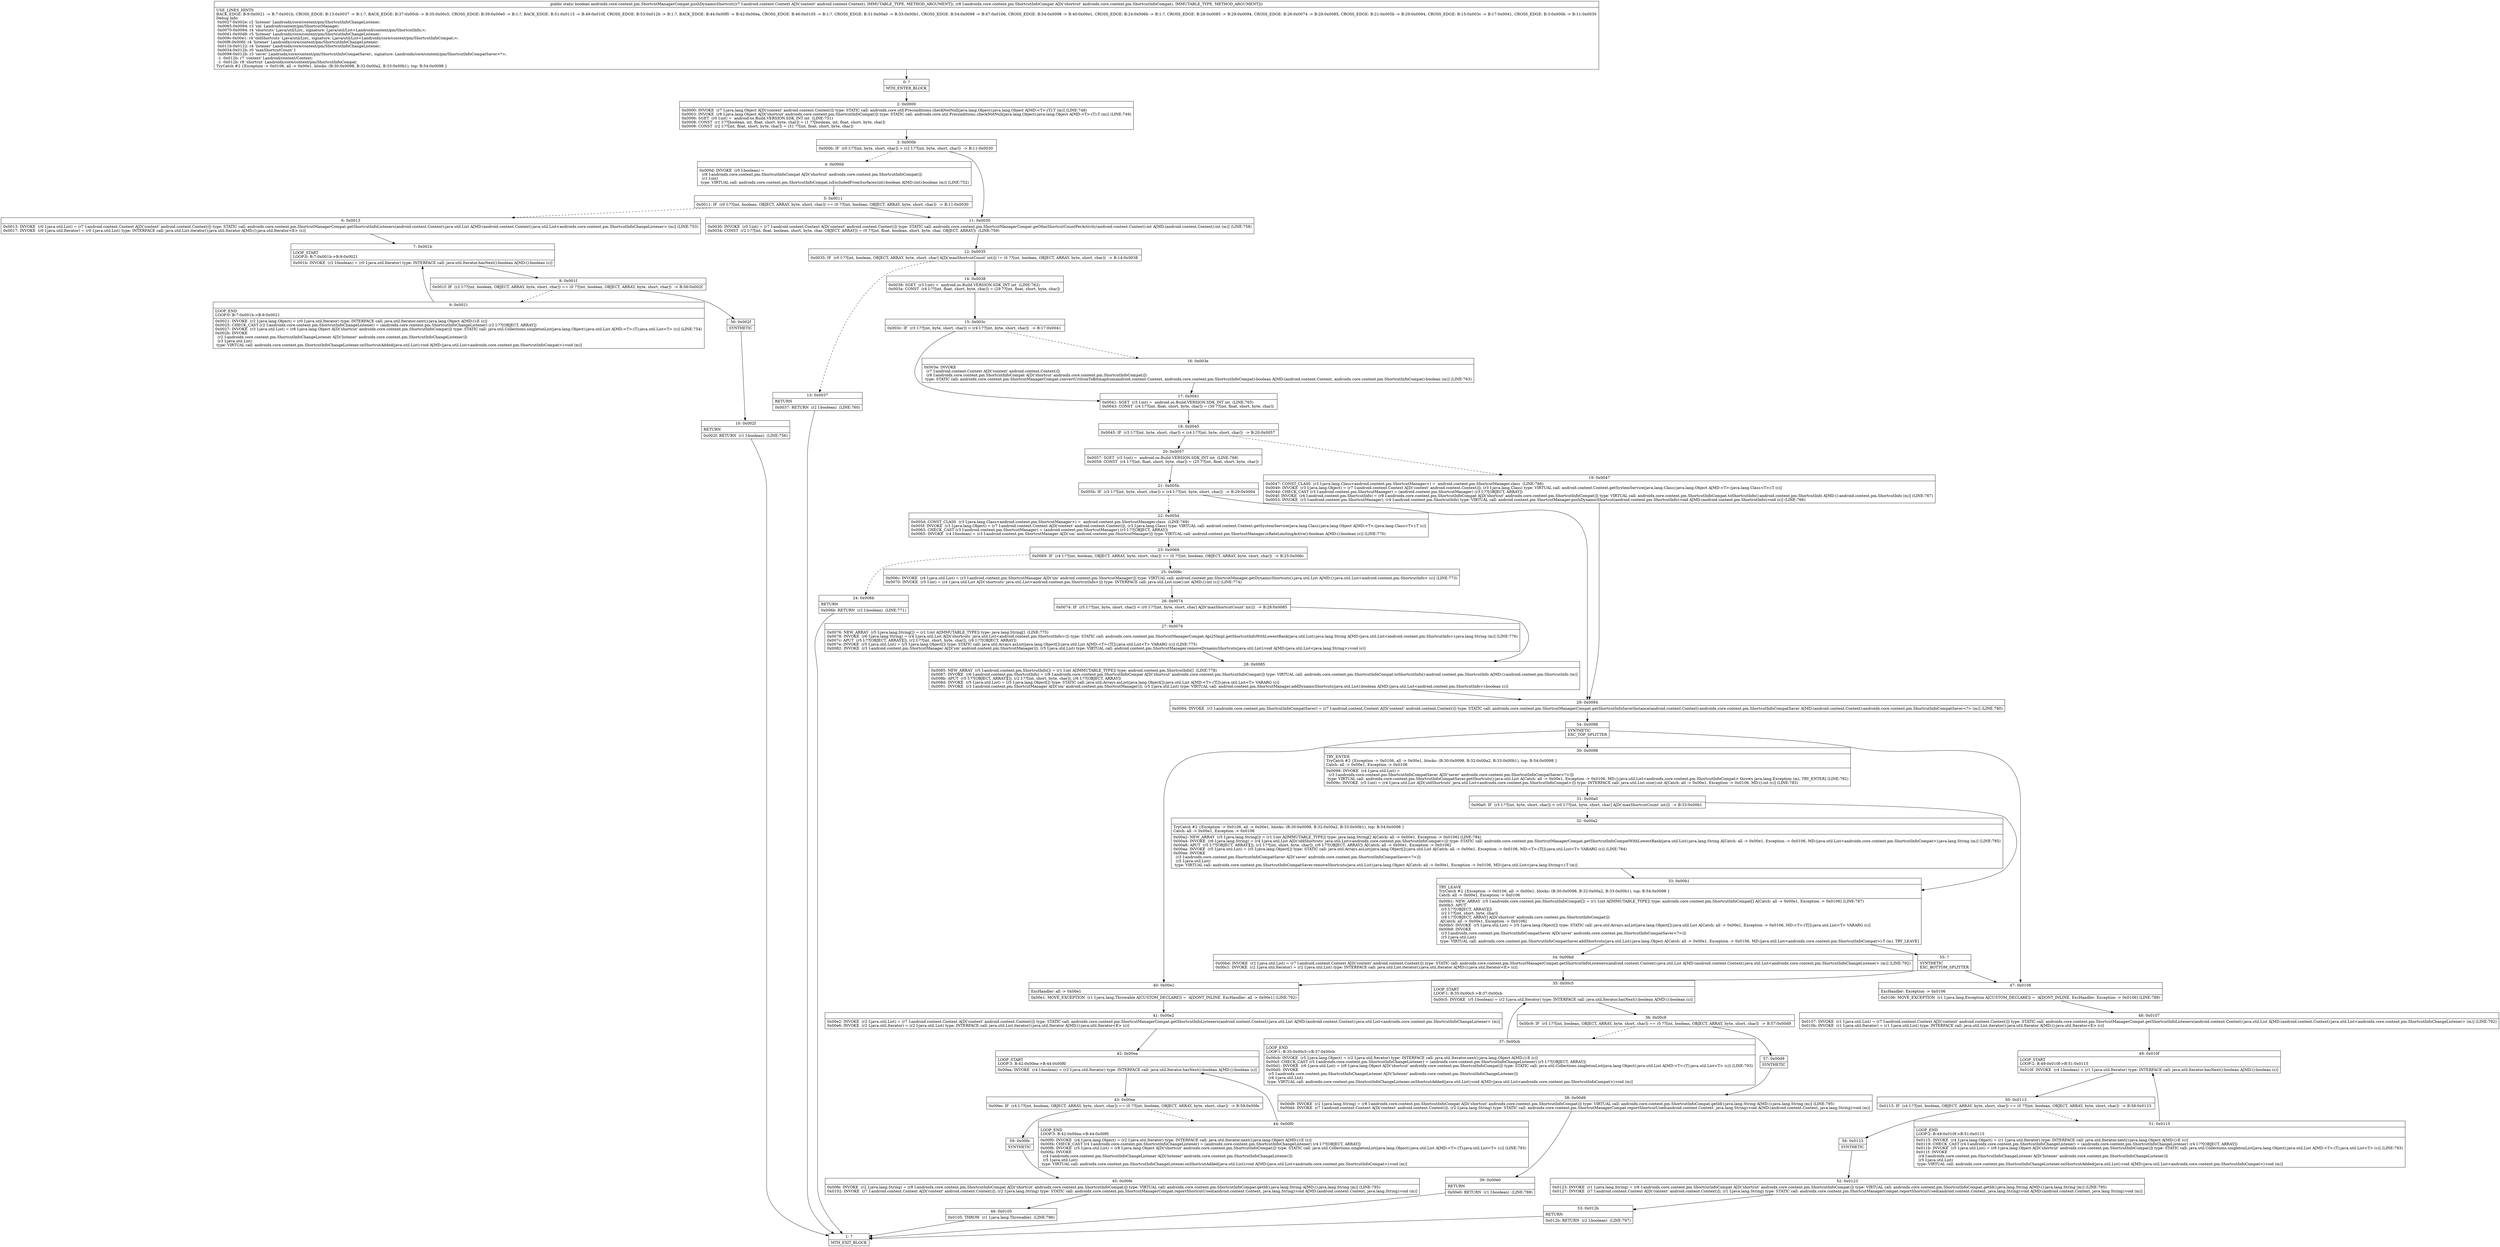 digraph "CFG forandroidx.core.content.pm.ShortcutManagerCompat.pushDynamicShortcut(Landroid\/content\/Context;Landroidx\/core\/content\/pm\/ShortcutInfoCompat;)Z" {
Node_0 [shape=record,label="{0\:\ ?|MTH_ENTER_BLOCK\l}"];
Node_2 [shape=record,label="{2\:\ 0x0000|0x0000: INVOKE  (r7 I:java.lang.Object A[D('context' android.content.Context)]) type: STATIC call: androidx.core.util.Preconditions.checkNotNull(java.lang.Object):java.lang.Object A[MD:\<T\>:(T):T (m)] (LINE:748)\l0x0003: INVOKE  (r8 I:java.lang.Object A[D('shortcut' androidx.core.content.pm.ShortcutInfoCompat)]) type: STATIC call: androidx.core.util.Preconditions.checkNotNull(java.lang.Object):java.lang.Object A[MD:\<T\>:(T):T (m)] (LINE:749)\l0x0006: SGET  (r0 I:int) =  android.os.Build.VERSION.SDK_INT int  (LINE:751)\l0x0008: CONST  (r1 I:??[boolean, int, float, short, byte, char]) = (1 ??[boolean, int, float, short, byte, char]) \l0x0009: CONST  (r2 I:??[int, float, short, byte, char]) = (31 ??[int, float, short, byte, char]) \l}"];
Node_3 [shape=record,label="{3\:\ 0x000b|0x000b: IF  (r0 I:??[int, byte, short, char]) \> (r2 I:??[int, byte, short, char])  \-\> B:11:0x0030 \l}"];
Node_4 [shape=record,label="{4\:\ 0x000d|0x000d: INVOKE  (r0 I:boolean) = \l  (r8 I:androidx.core.content.pm.ShortcutInfoCompat A[D('shortcut' androidx.core.content.pm.ShortcutInfoCompat)])\l  (r1 I:int)\l type: VIRTUAL call: androidx.core.content.pm.ShortcutInfoCompat.isExcludedFromSurfaces(int):boolean A[MD:(int):boolean (m)] (LINE:752)\l}"];
Node_5 [shape=record,label="{5\:\ 0x0011|0x0011: IF  (r0 I:??[int, boolean, OBJECT, ARRAY, byte, short, char]) == (0 ??[int, boolean, OBJECT, ARRAY, byte, short, char])  \-\> B:11:0x0030 \l}"];
Node_6 [shape=record,label="{6\:\ 0x0013|0x0013: INVOKE  (r0 I:java.util.List) = (r7 I:android.content.Context A[D('context' android.content.Context)]) type: STATIC call: androidx.core.content.pm.ShortcutManagerCompat.getShortcutInfoListeners(android.content.Context):java.util.List A[MD:(android.content.Context):java.util.List\<androidx.core.content.pm.ShortcutInfoChangeListener\> (m)] (LINE:753)\l0x0017: INVOKE  (r0 I:java.util.Iterator) = (r0 I:java.util.List) type: INTERFACE call: java.util.List.iterator():java.util.Iterator A[MD:():java.util.Iterator\<E\> (c)]\l}"];
Node_7 [shape=record,label="{7\:\ 0x001b|LOOP_START\lLOOP:0: B:7:0x001b\-\>B:9:0x0021\l|0x001b: INVOKE  (r2 I:boolean) = (r0 I:java.util.Iterator) type: INTERFACE call: java.util.Iterator.hasNext():boolean A[MD:():boolean (c)]\l}"];
Node_8 [shape=record,label="{8\:\ 0x001f|0x001f: IF  (r2 I:??[int, boolean, OBJECT, ARRAY, byte, short, char]) == (0 ??[int, boolean, OBJECT, ARRAY, byte, short, char])  \-\> B:56:0x002f \l}"];
Node_9 [shape=record,label="{9\:\ 0x0021|LOOP_END\lLOOP:0: B:7:0x001b\-\>B:9:0x0021\l|0x0021: INVOKE  (r2 I:java.lang.Object) = (r0 I:java.util.Iterator) type: INTERFACE call: java.util.Iterator.next():java.lang.Object A[MD:():E (c)]\l0x0025: CHECK_CAST (r2 I:androidx.core.content.pm.ShortcutInfoChangeListener) = (androidx.core.content.pm.ShortcutInfoChangeListener) (r2 I:??[OBJECT, ARRAY]) \l0x0027: INVOKE  (r3 I:java.util.List) = (r8 I:java.lang.Object A[D('shortcut' androidx.core.content.pm.ShortcutInfoCompat)]) type: STATIC call: java.util.Collections.singletonList(java.lang.Object):java.util.List A[MD:\<T\>:(T):java.util.List\<T\> (c)] (LINE:754)\l0x002b: INVOKE  \l  (r2 I:androidx.core.content.pm.ShortcutInfoChangeListener A[D('listener' androidx.core.content.pm.ShortcutInfoChangeListener)])\l  (r3 I:java.util.List)\l type: VIRTUAL call: androidx.core.content.pm.ShortcutInfoChangeListener.onShortcutAdded(java.util.List):void A[MD:(java.util.List\<androidx.core.content.pm.ShortcutInfoCompat\>):void (m)]\l}"];
Node_56 [shape=record,label="{56\:\ 0x002f|SYNTHETIC\l}"];
Node_10 [shape=record,label="{10\:\ 0x002f|RETURN\l|0x002f: RETURN  (r1 I:boolean)  (LINE:756)\l}"];
Node_1 [shape=record,label="{1\:\ ?|MTH_EXIT_BLOCK\l}"];
Node_11 [shape=record,label="{11\:\ 0x0030|0x0030: INVOKE  (r0 I:int) = (r7 I:android.content.Context A[D('context' android.content.Context)]) type: STATIC call: androidx.core.content.pm.ShortcutManagerCompat.getMaxShortcutCountPerActivity(android.content.Context):int A[MD:(android.content.Context):int (m)] (LINE:758)\l0x0034: CONST  (r2 I:??[int, float, boolean, short, byte, char, OBJECT, ARRAY]) = (0 ??[int, float, boolean, short, byte, char, OBJECT, ARRAY])  (LINE:759)\l}"];
Node_12 [shape=record,label="{12\:\ 0x0035|0x0035: IF  (r0 I:??[int, boolean, OBJECT, ARRAY, byte, short, char] A[D('maxShortcutCount' int)]) != (0 ??[int, boolean, OBJECT, ARRAY, byte, short, char])  \-\> B:14:0x0038 \l}"];
Node_13 [shape=record,label="{13\:\ 0x0037|RETURN\l|0x0037: RETURN  (r2 I:boolean)  (LINE:760)\l}"];
Node_14 [shape=record,label="{14\:\ 0x0038|0x0038: SGET  (r3 I:int) =  android.os.Build.VERSION.SDK_INT int  (LINE:762)\l0x003a: CONST  (r4 I:??[int, float, short, byte, char]) = (29 ??[int, float, short, byte, char]) \l}"];
Node_15 [shape=record,label="{15\:\ 0x003c|0x003c: IF  (r3 I:??[int, byte, short, char]) \> (r4 I:??[int, byte, short, char])  \-\> B:17:0x0041 \l}"];
Node_16 [shape=record,label="{16\:\ 0x003e|0x003e: INVOKE  \l  (r7 I:android.content.Context A[D('context' android.content.Context)])\l  (r8 I:androidx.core.content.pm.ShortcutInfoCompat A[D('shortcut' androidx.core.content.pm.ShortcutInfoCompat)])\l type: STATIC call: androidx.core.content.pm.ShortcutManagerCompat.convertUriIconToBitmapIcon(android.content.Context, androidx.core.content.pm.ShortcutInfoCompat):boolean A[MD:(android.content.Context, androidx.core.content.pm.ShortcutInfoCompat):boolean (m)] (LINE:763)\l}"];
Node_17 [shape=record,label="{17\:\ 0x0041|0x0041: SGET  (r3 I:int) =  android.os.Build.VERSION.SDK_INT int  (LINE:765)\l0x0043: CONST  (r4 I:??[int, float, short, byte, char]) = (30 ??[int, float, short, byte, char]) \l}"];
Node_18 [shape=record,label="{18\:\ 0x0045|0x0045: IF  (r3 I:??[int, byte, short, char]) \< (r4 I:??[int, byte, short, char])  \-\> B:20:0x0057 \l}"];
Node_19 [shape=record,label="{19\:\ 0x0047|0x0047: CONST_CLASS  (r3 I:java.lang.Class\<android.content.pm.ShortcutManager\>) =  android.content.pm.ShortcutManager.class  (LINE:766)\l0x0049: INVOKE  (r3 I:java.lang.Object) = (r7 I:android.content.Context A[D('context' android.content.Context)]), (r3 I:java.lang.Class) type: VIRTUAL call: android.content.Context.getSystemService(java.lang.Class):java.lang.Object A[MD:\<T\>:(java.lang.Class\<T\>):T (c)]\l0x004d: CHECK_CAST (r3 I:android.content.pm.ShortcutManager) = (android.content.pm.ShortcutManager) (r3 I:??[OBJECT, ARRAY]) \l0x004f: INVOKE  (r4 I:android.content.pm.ShortcutInfo) = (r8 I:androidx.core.content.pm.ShortcutInfoCompat A[D('shortcut' androidx.core.content.pm.ShortcutInfoCompat)]) type: VIRTUAL call: androidx.core.content.pm.ShortcutInfoCompat.toShortcutInfo():android.content.pm.ShortcutInfo A[MD:():android.content.pm.ShortcutInfo (m)] (LINE:767)\l0x0053: INVOKE  (r3 I:android.content.pm.ShortcutManager), (r4 I:android.content.pm.ShortcutInfo) type: VIRTUAL call: android.content.pm.ShortcutManager.pushDynamicShortcut(android.content.pm.ShortcutInfo):void A[MD:(android.content.pm.ShortcutInfo):void (c)] (LINE:766)\l}"];
Node_29 [shape=record,label="{29\:\ 0x0094|0x0094: INVOKE  (r3 I:androidx.core.content.pm.ShortcutInfoCompatSaver) = (r7 I:android.content.Context A[D('context' android.content.Context)]) type: STATIC call: androidx.core.content.pm.ShortcutManagerCompat.getShortcutInfoSaverInstance(android.content.Context):androidx.core.content.pm.ShortcutInfoCompatSaver A[MD:(android.content.Context):androidx.core.content.pm.ShortcutInfoCompatSaver\<?\> (m)] (LINE:780)\l}"];
Node_54 [shape=record,label="{54\:\ 0x0098|SYNTHETIC\lEXC_TOP_SPLITTER\l}"];
Node_30 [shape=record,label="{30\:\ 0x0098|TRY_ENTER\lTryCatch #2 \{Exception \-\> 0x0106, all \-\> 0x00e1, blocks: (B:30:0x0098, B:32:0x00a2, B:33:0x00b1), top: B:54:0x0098 \}\lCatch: all \-\> 0x00e1, Exception \-\> 0x0106\l|0x0098: INVOKE  (r4 I:java.util.List) = \l  (r3 I:androidx.core.content.pm.ShortcutInfoCompatSaver A[D('saver' androidx.core.content.pm.ShortcutInfoCompatSaver\<?\>)])\l type: VIRTUAL call: androidx.core.content.pm.ShortcutInfoCompatSaver.getShortcuts():java.util.List A[Catch: all \-\> 0x00e1, Exception \-\> 0x0106, MD:():java.util.List\<androidx.core.content.pm.ShortcutInfoCompat\> throws java.lang.Exception (m), TRY_ENTER] (LINE:782)\l0x009c: INVOKE  (r5 I:int) = (r4 I:java.util.List A[D('oldShortcuts' java.util.List\<androidx.core.content.pm.ShortcutInfoCompat\>)]) type: INTERFACE call: java.util.List.size():int A[Catch: all \-\> 0x00e1, Exception \-\> 0x0106, MD:():int (c)] (LINE:783)\l}"];
Node_31 [shape=record,label="{31\:\ 0x00a0|0x00a0: IF  (r5 I:??[int, byte, short, char]) \< (r0 I:??[int, byte, short, char] A[D('maxShortcutCount' int)])  \-\> B:33:0x00b1 \l}"];
Node_32 [shape=record,label="{32\:\ 0x00a2|TryCatch #2 \{Exception \-\> 0x0106, all \-\> 0x00e1, blocks: (B:30:0x0098, B:32:0x00a2, B:33:0x00b1), top: B:54:0x0098 \}\lCatch: all \-\> 0x00e1, Exception \-\> 0x0106\l|0x00a2: NEW_ARRAY  (r5 I:java.lang.String[]) = (r1 I:int A[IMMUTABLE_TYPE]) type: java.lang.String[] A[Catch: all \-\> 0x00e1, Exception \-\> 0x0106] (LINE:784)\l0x00a4: INVOKE  (r6 I:java.lang.String) = (r4 I:java.util.List A[D('oldShortcuts' java.util.List\<androidx.core.content.pm.ShortcutInfoCompat\>)]) type: STATIC call: androidx.core.content.pm.ShortcutManagerCompat.getShortcutInfoCompatWithLowestRank(java.util.List):java.lang.String A[Catch: all \-\> 0x00e1, Exception \-\> 0x0106, MD:(java.util.List\<androidx.core.content.pm.ShortcutInfoCompat\>):java.lang.String (m)] (LINE:785)\l0x00a8: APUT  (r5 I:??[OBJECT, ARRAY][]), (r2 I:??[int, short, byte, char]), (r6 I:??[OBJECT, ARRAY]) A[Catch: all \-\> 0x00e1, Exception \-\> 0x0106]\l0x00aa: INVOKE  (r5 I:java.util.List) = (r5 I:java.lang.Object[]) type: STATIC call: java.util.Arrays.asList(java.lang.Object[]):java.util.List A[Catch: all \-\> 0x00e1, Exception \-\> 0x0106, MD:\<T\>:(T[]):java.util.List\<T\> VARARG (c)] (LINE:784)\l0x00ae: INVOKE  \l  (r3 I:androidx.core.content.pm.ShortcutInfoCompatSaver A[D('saver' androidx.core.content.pm.ShortcutInfoCompatSaver\<?\>)])\l  (r5 I:java.util.List)\l type: VIRTUAL call: androidx.core.content.pm.ShortcutInfoCompatSaver.removeShortcuts(java.util.List):java.lang.Object A[Catch: all \-\> 0x00e1, Exception \-\> 0x0106, MD:(java.util.List\<java.lang.String\>):T (m)]\l}"];
Node_33 [shape=record,label="{33\:\ 0x00b1|TRY_LEAVE\lTryCatch #2 \{Exception \-\> 0x0106, all \-\> 0x00e1, blocks: (B:30:0x0098, B:32:0x00a2, B:33:0x00b1), top: B:54:0x0098 \}\lCatch: all \-\> 0x00e1, Exception \-\> 0x0106\l|0x00b1: NEW_ARRAY  (r5 I:androidx.core.content.pm.ShortcutInfoCompat[]) = (r1 I:int A[IMMUTABLE_TYPE]) type: androidx.core.content.pm.ShortcutInfoCompat[] A[Catch: all \-\> 0x00e1, Exception \-\> 0x0106] (LINE:787)\l0x00b3: APUT  \l  (r5 I:??[OBJECT, ARRAY][])\l  (r2 I:??[int, short, byte, char])\l  (r8 I:??[OBJECT, ARRAY] A[D('shortcut' androidx.core.content.pm.ShortcutInfoCompat)])\l A[Catch: all \-\> 0x00e1, Exception \-\> 0x0106]\l0x00b5: INVOKE  (r5 I:java.util.List) = (r5 I:java.lang.Object[]) type: STATIC call: java.util.Arrays.asList(java.lang.Object[]):java.util.List A[Catch: all \-\> 0x00e1, Exception \-\> 0x0106, MD:\<T\>:(T[]):java.util.List\<T\> VARARG (c)]\l0x00b9: INVOKE  \l  (r3 I:androidx.core.content.pm.ShortcutInfoCompatSaver A[D('saver' androidx.core.content.pm.ShortcutInfoCompatSaver\<?\>)])\l  (r5 I:java.util.List)\l type: VIRTUAL call: androidx.core.content.pm.ShortcutInfoCompatSaver.addShortcuts(java.util.List):java.lang.Object A[Catch: all \-\> 0x00e1, Exception \-\> 0x0106, MD:(java.util.List\<androidx.core.content.pm.ShortcutInfoCompat\>):T (m), TRY_LEAVE]\l}"];
Node_34 [shape=record,label="{34\:\ 0x00bd|0x00bd: INVOKE  (r2 I:java.util.List) = (r7 I:android.content.Context A[D('context' android.content.Context)]) type: STATIC call: androidx.core.content.pm.ShortcutManagerCompat.getShortcutInfoListeners(android.content.Context):java.util.List A[MD:(android.content.Context):java.util.List\<androidx.core.content.pm.ShortcutInfoChangeListener\> (m)] (LINE:792)\l0x00c1: INVOKE  (r2 I:java.util.Iterator) = (r2 I:java.util.List) type: INTERFACE call: java.util.List.iterator():java.util.Iterator A[MD:():java.util.Iterator\<E\> (c)]\l}"];
Node_35 [shape=record,label="{35\:\ 0x00c5|LOOP_START\lLOOP:1: B:35:0x00c5\-\>B:37:0x00cb\l|0x00c5: INVOKE  (r5 I:boolean) = (r2 I:java.util.Iterator) type: INTERFACE call: java.util.Iterator.hasNext():boolean A[MD:():boolean (c)]\l}"];
Node_36 [shape=record,label="{36\:\ 0x00c9|0x00c9: IF  (r5 I:??[int, boolean, OBJECT, ARRAY, byte, short, char]) == (0 ??[int, boolean, OBJECT, ARRAY, byte, short, char])  \-\> B:57:0x00d9 \l}"];
Node_37 [shape=record,label="{37\:\ 0x00cb|LOOP_END\lLOOP:1: B:35:0x00c5\-\>B:37:0x00cb\l|0x00cb: INVOKE  (r5 I:java.lang.Object) = (r2 I:java.util.Iterator) type: INTERFACE call: java.util.Iterator.next():java.lang.Object A[MD:():E (c)]\l0x00cf: CHECK_CAST (r5 I:androidx.core.content.pm.ShortcutInfoChangeListener) = (androidx.core.content.pm.ShortcutInfoChangeListener) (r5 I:??[OBJECT, ARRAY]) \l0x00d1: INVOKE  (r6 I:java.util.List) = (r8 I:java.lang.Object A[D('shortcut' androidx.core.content.pm.ShortcutInfoCompat)]) type: STATIC call: java.util.Collections.singletonList(java.lang.Object):java.util.List A[MD:\<T\>:(T):java.util.List\<T\> (c)] (LINE:793)\l0x00d5: INVOKE  \l  (r5 I:androidx.core.content.pm.ShortcutInfoChangeListener A[D('listener' androidx.core.content.pm.ShortcutInfoChangeListener)])\l  (r6 I:java.util.List)\l type: VIRTUAL call: androidx.core.content.pm.ShortcutInfoChangeListener.onShortcutAdded(java.util.List):void A[MD:(java.util.List\<androidx.core.content.pm.ShortcutInfoCompat\>):void (m)]\l}"];
Node_57 [shape=record,label="{57\:\ 0x00d9|SYNTHETIC\l}"];
Node_38 [shape=record,label="{38\:\ 0x00d9|0x00d9: INVOKE  (r2 I:java.lang.String) = (r8 I:androidx.core.content.pm.ShortcutInfoCompat A[D('shortcut' androidx.core.content.pm.ShortcutInfoCompat)]) type: VIRTUAL call: androidx.core.content.pm.ShortcutInfoCompat.getId():java.lang.String A[MD:():java.lang.String (m)] (LINE:795)\l0x00dd: INVOKE  (r7 I:android.content.Context A[D('context' android.content.Context)]), (r2 I:java.lang.String) type: STATIC call: androidx.core.content.pm.ShortcutManagerCompat.reportShortcutUsed(android.content.Context, java.lang.String):void A[MD:(android.content.Context, java.lang.String):void (m)]\l}"];
Node_39 [shape=record,label="{39\:\ 0x00e0|RETURN\l|0x00e0: RETURN  (r1 I:boolean)  (LINE:788)\l}"];
Node_55 [shape=record,label="{55\:\ ?|SYNTHETIC\lEXC_BOTTOM_SPLITTER\l}"];
Node_47 [shape=record,label="{47\:\ 0x0106|ExcHandler: Exception \-\> 0x0106\l|0x0106: MOVE_EXCEPTION  (r1 I:java.lang.Exception A[CUSTOM_DECLARE]) =  A[DONT_INLINE, ExcHandler: Exception \-\> 0x0106] (LINE:789)\l}"];
Node_48 [shape=record,label="{48\:\ 0x0107|0x0107: INVOKE  (r1 I:java.util.List) = (r7 I:android.content.Context A[D('context' android.content.Context)]) type: STATIC call: androidx.core.content.pm.ShortcutManagerCompat.getShortcutInfoListeners(android.content.Context):java.util.List A[MD:(android.content.Context):java.util.List\<androidx.core.content.pm.ShortcutInfoChangeListener\> (m)] (LINE:792)\l0x010b: INVOKE  (r1 I:java.util.Iterator) = (r1 I:java.util.List) type: INTERFACE call: java.util.List.iterator():java.util.Iterator A[MD:():java.util.Iterator\<E\> (c)]\l}"];
Node_49 [shape=record,label="{49\:\ 0x010f|LOOP_START\lLOOP:2: B:49:0x010f\-\>B:51:0x0115\l|0x010f: INVOKE  (r4 I:boolean) = (r1 I:java.util.Iterator) type: INTERFACE call: java.util.Iterator.hasNext():boolean A[MD:():boolean (c)]\l}"];
Node_50 [shape=record,label="{50\:\ 0x0113|0x0113: IF  (r4 I:??[int, boolean, OBJECT, ARRAY, byte, short, char]) == (0 ??[int, boolean, OBJECT, ARRAY, byte, short, char])  \-\> B:58:0x0123 \l}"];
Node_51 [shape=record,label="{51\:\ 0x0115|LOOP_END\lLOOP:2: B:49:0x010f\-\>B:51:0x0115\l|0x0115: INVOKE  (r4 I:java.lang.Object) = (r1 I:java.util.Iterator) type: INTERFACE call: java.util.Iterator.next():java.lang.Object A[MD:():E (c)]\l0x0119: CHECK_CAST (r4 I:androidx.core.content.pm.ShortcutInfoChangeListener) = (androidx.core.content.pm.ShortcutInfoChangeListener) (r4 I:??[OBJECT, ARRAY]) \l0x011b: INVOKE  (r5 I:java.util.List) = (r8 I:java.lang.Object A[D('shortcut' androidx.core.content.pm.ShortcutInfoCompat)]) type: STATIC call: java.util.Collections.singletonList(java.lang.Object):java.util.List A[MD:\<T\>:(T):java.util.List\<T\> (c)] (LINE:793)\l0x011f: INVOKE  \l  (r4 I:androidx.core.content.pm.ShortcutInfoChangeListener A[D('listener' androidx.core.content.pm.ShortcutInfoChangeListener)])\l  (r5 I:java.util.List)\l type: VIRTUAL call: androidx.core.content.pm.ShortcutInfoChangeListener.onShortcutAdded(java.util.List):void A[MD:(java.util.List\<androidx.core.content.pm.ShortcutInfoCompat\>):void (m)]\l}"];
Node_58 [shape=record,label="{58\:\ 0x0123|SYNTHETIC\l}"];
Node_52 [shape=record,label="{52\:\ 0x0123|0x0123: INVOKE  (r1 I:java.lang.String) = (r8 I:androidx.core.content.pm.ShortcutInfoCompat A[D('shortcut' androidx.core.content.pm.ShortcutInfoCompat)]) type: VIRTUAL call: androidx.core.content.pm.ShortcutInfoCompat.getId():java.lang.String A[MD:():java.lang.String (m)] (LINE:795)\l0x0127: INVOKE  (r7 I:android.content.Context A[D('context' android.content.Context)]), (r1 I:java.lang.String) type: STATIC call: androidx.core.content.pm.ShortcutManagerCompat.reportShortcutUsed(android.content.Context, java.lang.String):void A[MD:(android.content.Context, java.lang.String):void (m)]\l}"];
Node_53 [shape=record,label="{53\:\ 0x012b|RETURN\l|0x012b: RETURN  (r2 I:boolean)  (LINE:797)\l}"];
Node_40 [shape=record,label="{40\:\ 0x00e1|ExcHandler: all \-\> 0x00e1\l|0x00e1: MOVE_EXCEPTION  (r1 I:java.lang.Throwable A[CUSTOM_DECLARE]) =  A[DONT_INLINE, ExcHandler: all \-\> 0x00e1] (LINE:792)\l}"];
Node_41 [shape=record,label="{41\:\ 0x00e2|0x00e2: INVOKE  (r2 I:java.util.List) = (r7 I:android.content.Context A[D('context' android.content.Context)]) type: STATIC call: androidx.core.content.pm.ShortcutManagerCompat.getShortcutInfoListeners(android.content.Context):java.util.List A[MD:(android.content.Context):java.util.List\<androidx.core.content.pm.ShortcutInfoChangeListener\> (m)]\l0x00e6: INVOKE  (r2 I:java.util.Iterator) = (r2 I:java.util.List) type: INTERFACE call: java.util.List.iterator():java.util.Iterator A[MD:():java.util.Iterator\<E\> (c)]\l}"];
Node_42 [shape=record,label="{42\:\ 0x00ea|LOOP_START\lLOOP:3: B:42:0x00ea\-\>B:44:0x00f0\l|0x00ea: INVOKE  (r4 I:boolean) = (r2 I:java.util.Iterator) type: INTERFACE call: java.util.Iterator.hasNext():boolean A[MD:():boolean (c)]\l}"];
Node_43 [shape=record,label="{43\:\ 0x00ee|0x00ee: IF  (r4 I:??[int, boolean, OBJECT, ARRAY, byte, short, char]) == (0 ??[int, boolean, OBJECT, ARRAY, byte, short, char])  \-\> B:59:0x00fe \l}"];
Node_44 [shape=record,label="{44\:\ 0x00f0|LOOP_END\lLOOP:3: B:42:0x00ea\-\>B:44:0x00f0\l|0x00f0: INVOKE  (r4 I:java.lang.Object) = (r2 I:java.util.Iterator) type: INTERFACE call: java.util.Iterator.next():java.lang.Object A[MD:():E (c)]\l0x00f4: CHECK_CAST (r4 I:androidx.core.content.pm.ShortcutInfoChangeListener) = (androidx.core.content.pm.ShortcutInfoChangeListener) (r4 I:??[OBJECT, ARRAY]) \l0x00f6: INVOKE  (r5 I:java.util.List) = (r8 I:java.lang.Object A[D('shortcut' androidx.core.content.pm.ShortcutInfoCompat)]) type: STATIC call: java.util.Collections.singletonList(java.lang.Object):java.util.List A[MD:\<T\>:(T):java.util.List\<T\> (c)] (LINE:793)\l0x00fa: INVOKE  \l  (r4 I:androidx.core.content.pm.ShortcutInfoChangeListener A[D('listener' androidx.core.content.pm.ShortcutInfoChangeListener)])\l  (r5 I:java.util.List)\l type: VIRTUAL call: androidx.core.content.pm.ShortcutInfoChangeListener.onShortcutAdded(java.util.List):void A[MD:(java.util.List\<androidx.core.content.pm.ShortcutInfoCompat\>):void (m)]\l}"];
Node_59 [shape=record,label="{59\:\ 0x00fe|SYNTHETIC\l}"];
Node_45 [shape=record,label="{45\:\ 0x00fe|0x00fe: INVOKE  (r2 I:java.lang.String) = (r8 I:androidx.core.content.pm.ShortcutInfoCompat A[D('shortcut' androidx.core.content.pm.ShortcutInfoCompat)]) type: VIRTUAL call: androidx.core.content.pm.ShortcutInfoCompat.getId():java.lang.String A[MD:():java.lang.String (m)] (LINE:795)\l0x0102: INVOKE  (r7 I:android.content.Context A[D('context' android.content.Context)]), (r2 I:java.lang.String) type: STATIC call: androidx.core.content.pm.ShortcutManagerCompat.reportShortcutUsed(android.content.Context, java.lang.String):void A[MD:(android.content.Context, java.lang.String):void (m)]\l}"];
Node_46 [shape=record,label="{46\:\ 0x0105|0x0105: THROW  (r1 I:java.lang.Throwable)  (LINE:796)\l}"];
Node_20 [shape=record,label="{20\:\ 0x0057|0x0057: SGET  (r3 I:int) =  android.os.Build.VERSION.SDK_INT int  (LINE:768)\l0x0059: CONST  (r4 I:??[int, float, short, byte, char]) = (25 ??[int, float, short, byte, char]) \l}"];
Node_21 [shape=record,label="{21\:\ 0x005b|0x005b: IF  (r3 I:??[int, byte, short, char]) \< (r4 I:??[int, byte, short, char])  \-\> B:29:0x0094 \l}"];
Node_22 [shape=record,label="{22\:\ 0x005d|0x005d: CONST_CLASS  (r3 I:java.lang.Class\<android.content.pm.ShortcutManager\>) =  android.content.pm.ShortcutManager.class  (LINE:769)\l0x005f: INVOKE  (r3 I:java.lang.Object) = (r7 I:android.content.Context A[D('context' android.content.Context)]), (r3 I:java.lang.Class) type: VIRTUAL call: android.content.Context.getSystemService(java.lang.Class):java.lang.Object A[MD:\<T\>:(java.lang.Class\<T\>):T (c)]\l0x0063: CHECK_CAST (r3 I:android.content.pm.ShortcutManager) = (android.content.pm.ShortcutManager) (r3 I:??[OBJECT, ARRAY]) \l0x0065: INVOKE  (r4 I:boolean) = (r3 I:android.content.pm.ShortcutManager A[D('sm' android.content.pm.ShortcutManager)]) type: VIRTUAL call: android.content.pm.ShortcutManager.isRateLimitingActive():boolean A[MD:():boolean (c)] (LINE:770)\l}"];
Node_23 [shape=record,label="{23\:\ 0x0069|0x0069: IF  (r4 I:??[int, boolean, OBJECT, ARRAY, byte, short, char]) == (0 ??[int, boolean, OBJECT, ARRAY, byte, short, char])  \-\> B:25:0x006c \l}"];
Node_24 [shape=record,label="{24\:\ 0x006b|RETURN\l|0x006b: RETURN  (r2 I:boolean)  (LINE:771)\l}"];
Node_25 [shape=record,label="{25\:\ 0x006c|0x006c: INVOKE  (r4 I:java.util.List) = (r3 I:android.content.pm.ShortcutManager A[D('sm' android.content.pm.ShortcutManager)]) type: VIRTUAL call: android.content.pm.ShortcutManager.getDynamicShortcuts():java.util.List A[MD:():java.util.List\<android.content.pm.ShortcutInfo\> (c)] (LINE:773)\l0x0070: INVOKE  (r5 I:int) = (r4 I:java.util.List A[D('shortcuts' java.util.List\<android.content.pm.ShortcutInfo\>)]) type: INTERFACE call: java.util.List.size():int A[MD:():int (c)] (LINE:774)\l}"];
Node_26 [shape=record,label="{26\:\ 0x0074|0x0074: IF  (r5 I:??[int, byte, short, char]) \< (r0 I:??[int, byte, short, char] A[D('maxShortcutCount' int)])  \-\> B:28:0x0085 \l}"];
Node_27 [shape=record,label="{27\:\ 0x0076|0x0076: NEW_ARRAY  (r5 I:java.lang.String[]) = (r1 I:int A[IMMUTABLE_TYPE]) type: java.lang.String[]  (LINE:775)\l0x0078: INVOKE  (r6 I:java.lang.String) = (r4 I:java.util.List A[D('shortcuts' java.util.List\<android.content.pm.ShortcutInfo\>)]) type: STATIC call: androidx.core.content.pm.ShortcutManagerCompat.Api25Impl.getShortcutInfoWithLowestRank(java.util.List):java.lang.String A[MD:(java.util.List\<android.content.pm.ShortcutInfo\>):java.lang.String (m)] (LINE:776)\l0x007c: APUT  (r5 I:??[OBJECT, ARRAY][]), (r2 I:??[int, short, byte, char]), (r6 I:??[OBJECT, ARRAY]) \l0x007e: INVOKE  (r5 I:java.util.List) = (r5 I:java.lang.Object[]) type: STATIC call: java.util.Arrays.asList(java.lang.Object[]):java.util.List A[MD:\<T\>:(T[]):java.util.List\<T\> VARARG (c)] (LINE:775)\l0x0082: INVOKE  (r3 I:android.content.pm.ShortcutManager A[D('sm' android.content.pm.ShortcutManager)]), (r5 I:java.util.List) type: VIRTUAL call: android.content.pm.ShortcutManager.removeDynamicShortcuts(java.util.List):void A[MD:(java.util.List\<java.lang.String\>):void (c)]\l}"];
Node_28 [shape=record,label="{28\:\ 0x0085|0x0085: NEW_ARRAY  (r5 I:android.content.pm.ShortcutInfo[]) = (r1 I:int A[IMMUTABLE_TYPE]) type: android.content.pm.ShortcutInfo[]  (LINE:778)\l0x0087: INVOKE  (r6 I:android.content.pm.ShortcutInfo) = (r8 I:androidx.core.content.pm.ShortcutInfoCompat A[D('shortcut' androidx.core.content.pm.ShortcutInfoCompat)]) type: VIRTUAL call: androidx.core.content.pm.ShortcutInfoCompat.toShortcutInfo():android.content.pm.ShortcutInfo A[MD:():android.content.pm.ShortcutInfo (m)]\l0x008b: APUT  (r5 I:??[OBJECT, ARRAY][]), (r2 I:??[int, short, byte, char]), (r6 I:??[OBJECT, ARRAY]) \l0x008d: INVOKE  (r5 I:java.util.List) = (r5 I:java.lang.Object[]) type: STATIC call: java.util.Arrays.asList(java.lang.Object[]):java.util.List A[MD:\<T\>:(T[]):java.util.List\<T\> VARARG (c)]\l0x0091: INVOKE  (r3 I:android.content.pm.ShortcutManager A[D('sm' android.content.pm.ShortcutManager)]), (r5 I:java.util.List) type: VIRTUAL call: android.content.pm.ShortcutManager.addDynamicShortcuts(java.util.List):boolean A[MD:(java.util.List\<android.content.pm.ShortcutInfo\>):boolean (c)]\l}"];
MethodNode[shape=record,label="{public static boolean androidx.core.content.pm.ShortcutManagerCompat.pushDynamicShortcut((r7 I:android.content.Context A[D('context' android.content.Context), IMMUTABLE_TYPE, METHOD_ARGUMENT]), (r8 I:androidx.core.content.pm.ShortcutInfoCompat A[D('shortcut' androidx.core.content.pm.ShortcutInfoCompat), IMMUTABLE_TYPE, METHOD_ARGUMENT]))  | USE_LINES_HINTS\lBACK_EDGE: B:9:0x0021 \-\> B:7:0x001b, CROSS_EDGE: B:13:0x0037 \-\> B:1:?, BACK_EDGE: B:37:0x00cb \-\> B:35:0x00c5, CROSS_EDGE: B:39:0x00e0 \-\> B:1:?, BACK_EDGE: B:51:0x0115 \-\> B:49:0x010f, CROSS_EDGE: B:53:0x012b \-\> B:1:?, BACK_EDGE: B:44:0x00f0 \-\> B:42:0x00ea, CROSS_EDGE: B:46:0x0105 \-\> B:1:?, CROSS_EDGE: B:31:0x00a0 \-\> B:33:0x00b1, CROSS_EDGE: B:54:0x0098 \-\> B:47:0x0106, CROSS_EDGE: B:54:0x0098 \-\> B:40:0x00e1, CROSS_EDGE: B:24:0x006b \-\> B:1:?, CROSS_EDGE: B:28:0x0085 \-\> B:29:0x0094, CROSS_EDGE: B:26:0x0074 \-\> B:28:0x0085, CROSS_EDGE: B:21:0x005b \-\> B:29:0x0094, CROSS_EDGE: B:15:0x003c \-\> B:17:0x0041, CROSS_EDGE: B:3:0x000b \-\> B:11:0x0030\lDebug Info:\l  0x0027\-0x002e: r2 'listener' Landroidx\/core\/content\/pm\/ShortcutInfoChangeListener;\l  0x0065\-0x0094: r3 'sm' Landroid\/content\/pm\/ShortcutManager;\l  0x0070\-0x0094: r4 'shortcuts' Ljava\/util\/List;, signature: Ljava\/util\/List\<Landroid\/content\/pm\/ShortcutInfo;\>;\l  0x00d1\-0x00d8: r5 'listener' Landroidx\/core\/content\/pm\/ShortcutInfoChangeListener;\l  0x009c\-0x00e1: r4 'oldShortcuts' Ljava\/util\/List;, signature: Ljava\/util\/List\<Landroidx\/core\/content\/pm\/ShortcutInfoCompat;\>;\l  0x00f6\-0x00fd: r4 'listener' Landroidx\/core\/content\/pm\/ShortcutInfoChangeListener;\l  0x011b\-0x0122: r4 'listener' Landroidx\/core\/content\/pm\/ShortcutInfoChangeListener;\l  0x0034\-0x012b: r0 'maxShortcutCount' I\l  0x0098\-0x012b: r3 'saver' Landroidx\/core\/content\/pm\/ShortcutInfoCompatSaver;, signature: Landroidx\/core\/content\/pm\/ShortcutInfoCompatSaver\<*\>;\l  \-1 \-0x012b: r7 'context' Landroid\/content\/Context;\l  \-1 \-0x012b: r8 'shortcut' Landroidx\/core\/content\/pm\/ShortcutInfoCompat;\lTryCatch #2 \{Exception \-\> 0x0106, all \-\> 0x00e1, blocks: (B:30:0x0098, B:32:0x00a2, B:33:0x00b1), top: B:54:0x0098 \}\l}"];
MethodNode -> Node_0;Node_0 -> Node_2;
Node_2 -> Node_3;
Node_3 -> Node_4[style=dashed];
Node_3 -> Node_11;
Node_4 -> Node_5;
Node_5 -> Node_6[style=dashed];
Node_5 -> Node_11;
Node_6 -> Node_7;
Node_7 -> Node_8;
Node_8 -> Node_9[style=dashed];
Node_8 -> Node_56;
Node_9 -> Node_7;
Node_56 -> Node_10;
Node_10 -> Node_1;
Node_11 -> Node_12;
Node_12 -> Node_13[style=dashed];
Node_12 -> Node_14;
Node_13 -> Node_1;
Node_14 -> Node_15;
Node_15 -> Node_16[style=dashed];
Node_15 -> Node_17;
Node_16 -> Node_17;
Node_17 -> Node_18;
Node_18 -> Node_19[style=dashed];
Node_18 -> Node_20;
Node_19 -> Node_29;
Node_29 -> Node_54;
Node_54 -> Node_30;
Node_54 -> Node_47;
Node_54 -> Node_40;
Node_30 -> Node_31;
Node_31 -> Node_32[style=dashed];
Node_31 -> Node_33;
Node_32 -> Node_33;
Node_33 -> Node_34;
Node_33 -> Node_55;
Node_34 -> Node_35;
Node_35 -> Node_36;
Node_36 -> Node_37[style=dashed];
Node_36 -> Node_57;
Node_37 -> Node_35;
Node_57 -> Node_38;
Node_38 -> Node_39;
Node_39 -> Node_1;
Node_55 -> Node_47;
Node_55 -> Node_40;
Node_47 -> Node_48;
Node_48 -> Node_49;
Node_49 -> Node_50;
Node_50 -> Node_51[style=dashed];
Node_50 -> Node_58;
Node_51 -> Node_49;
Node_58 -> Node_52;
Node_52 -> Node_53;
Node_53 -> Node_1;
Node_40 -> Node_41;
Node_41 -> Node_42;
Node_42 -> Node_43;
Node_43 -> Node_44[style=dashed];
Node_43 -> Node_59;
Node_44 -> Node_42;
Node_59 -> Node_45;
Node_45 -> Node_46;
Node_46 -> Node_1;
Node_20 -> Node_21;
Node_21 -> Node_22[style=dashed];
Node_21 -> Node_29;
Node_22 -> Node_23;
Node_23 -> Node_24[style=dashed];
Node_23 -> Node_25;
Node_24 -> Node_1;
Node_25 -> Node_26;
Node_26 -> Node_27[style=dashed];
Node_26 -> Node_28;
Node_27 -> Node_28;
Node_28 -> Node_29;
}

